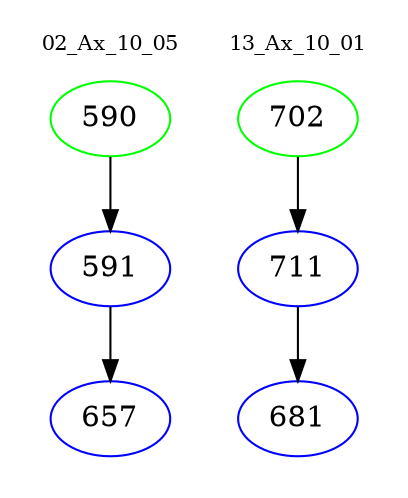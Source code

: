 digraph{
subgraph cluster_0 {
color = white
label = "02_Ax_10_05";
fontsize=10;
T0_590 [label="590", color="green"]
T0_590 -> T0_591 [color="black"]
T0_591 [label="591", color="blue"]
T0_591 -> T0_657 [color="black"]
T0_657 [label="657", color="blue"]
}
subgraph cluster_1 {
color = white
label = "13_Ax_10_01";
fontsize=10;
T1_702 [label="702", color="green"]
T1_702 -> T1_711 [color="black"]
T1_711 [label="711", color="blue"]
T1_711 -> T1_681 [color="black"]
T1_681 [label="681", color="blue"]
}
}
